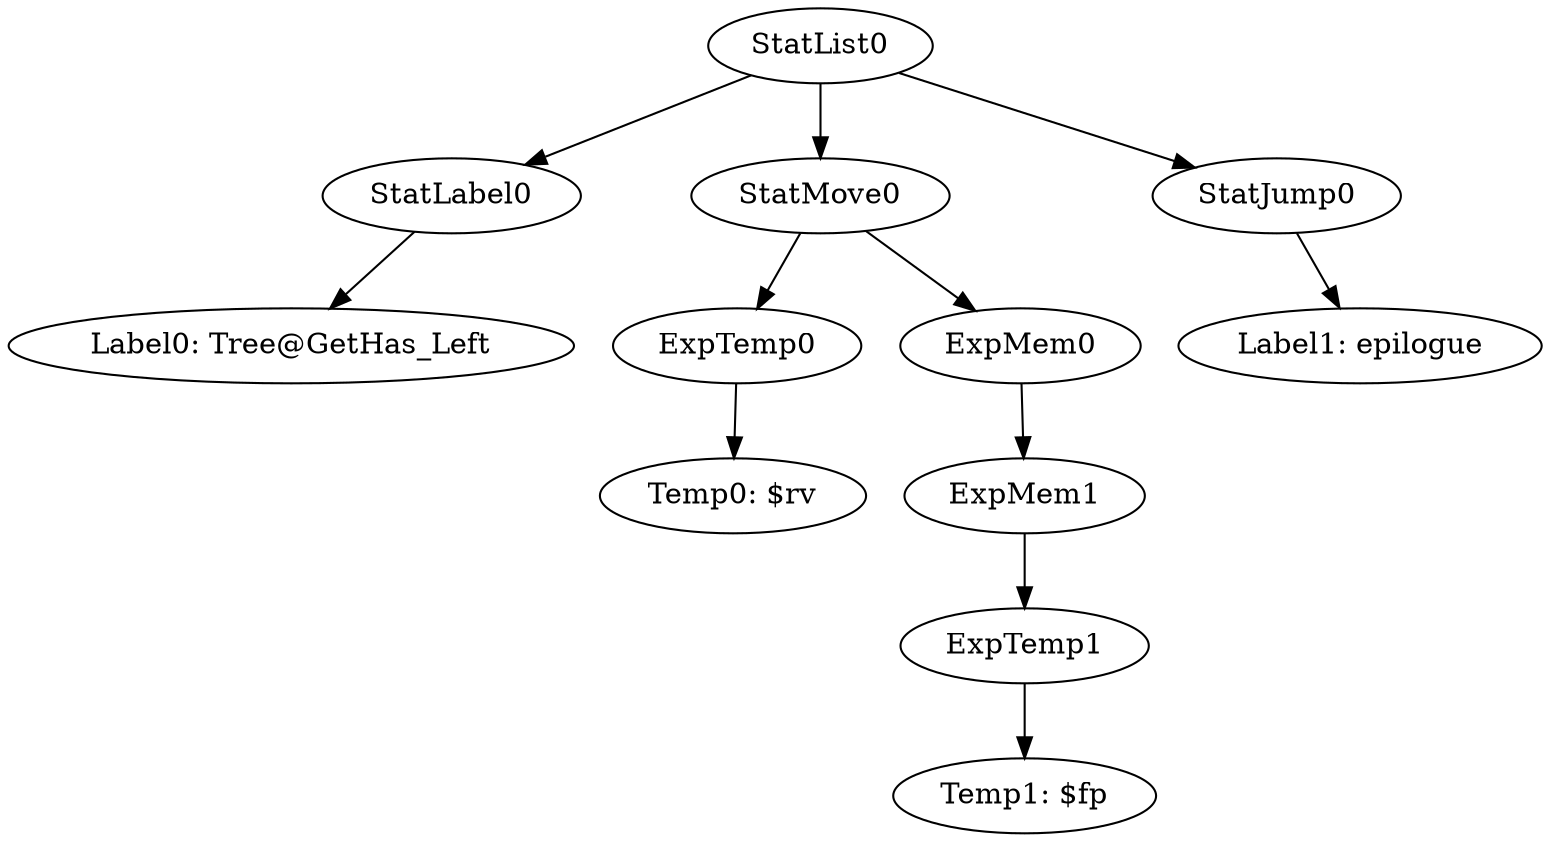 digraph {
	ordering = out;
	ExpMem0 -> ExpMem1;
	ExpMem1 -> ExpTemp1;
	ExpTemp1 -> "Temp1: $fp";
	StatJump0 -> "Label1: epilogue";
	StatLabel0 -> "Label0: Tree@GetHas_Left";
	StatList0 -> StatLabel0;
	StatList0 -> StatMove0;
	StatList0 -> StatJump0;
	ExpTemp0 -> "Temp0: $rv";
	StatMove0 -> ExpTemp0;
	StatMove0 -> ExpMem0;
}

